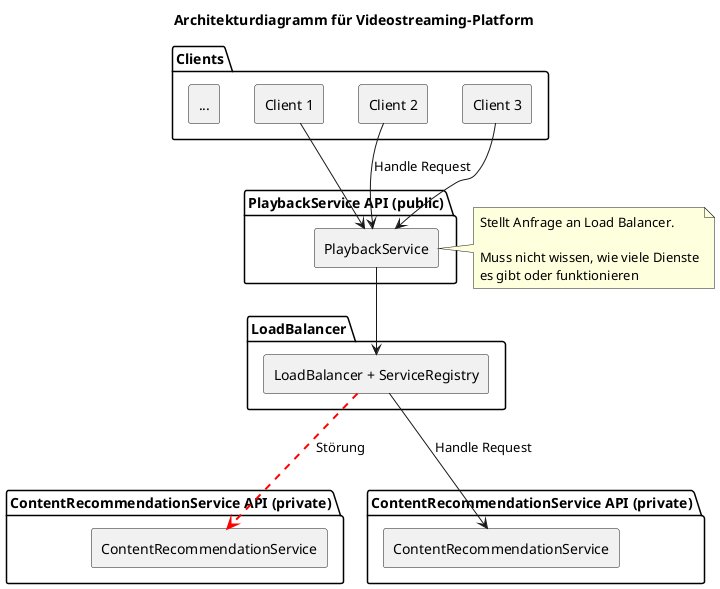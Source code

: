 @startuml
title Architekturdiagramm für Videostreaming-Platform

skinparam componentStyle rectangle
'skinparam linetype ortho

skinparam ranksep 20

package "Clients" {
  [Client 1]
  [Client 2]
  [Client 3]
  [...]
}

package "PlaybackService API (public)" as PBS {
  component "PlaybackService" as PS
}

note right
Stellt Anfrage an Load Balancer.

Muss nicht wissen, wie viele Dienste
es gibt oder funktionieren
end note

together {
  package "ContentRecommendationService API (private)" as CRS {
    component "ContentRecommendationService" as CS
  }

  package "ContentRecommendationService API (private)" as CRS2 {
    component "ContentRecommendationService" as CS2
  }
}

package "LoadBalancer" as LB {
  component "LoadBalancer + ServiceRegistry" as LBSR
}

[Client 1] --> PS
[Client 2] --> PS : Handle Request
[Client 3] --> PS

PS -down-> LBSR
' Darstellung der Störung
LBSR ..[#FF0000,dashed,thickness=2]-> CS : Störung

LBSR -down-> CS2 : Handle Request

@enduml